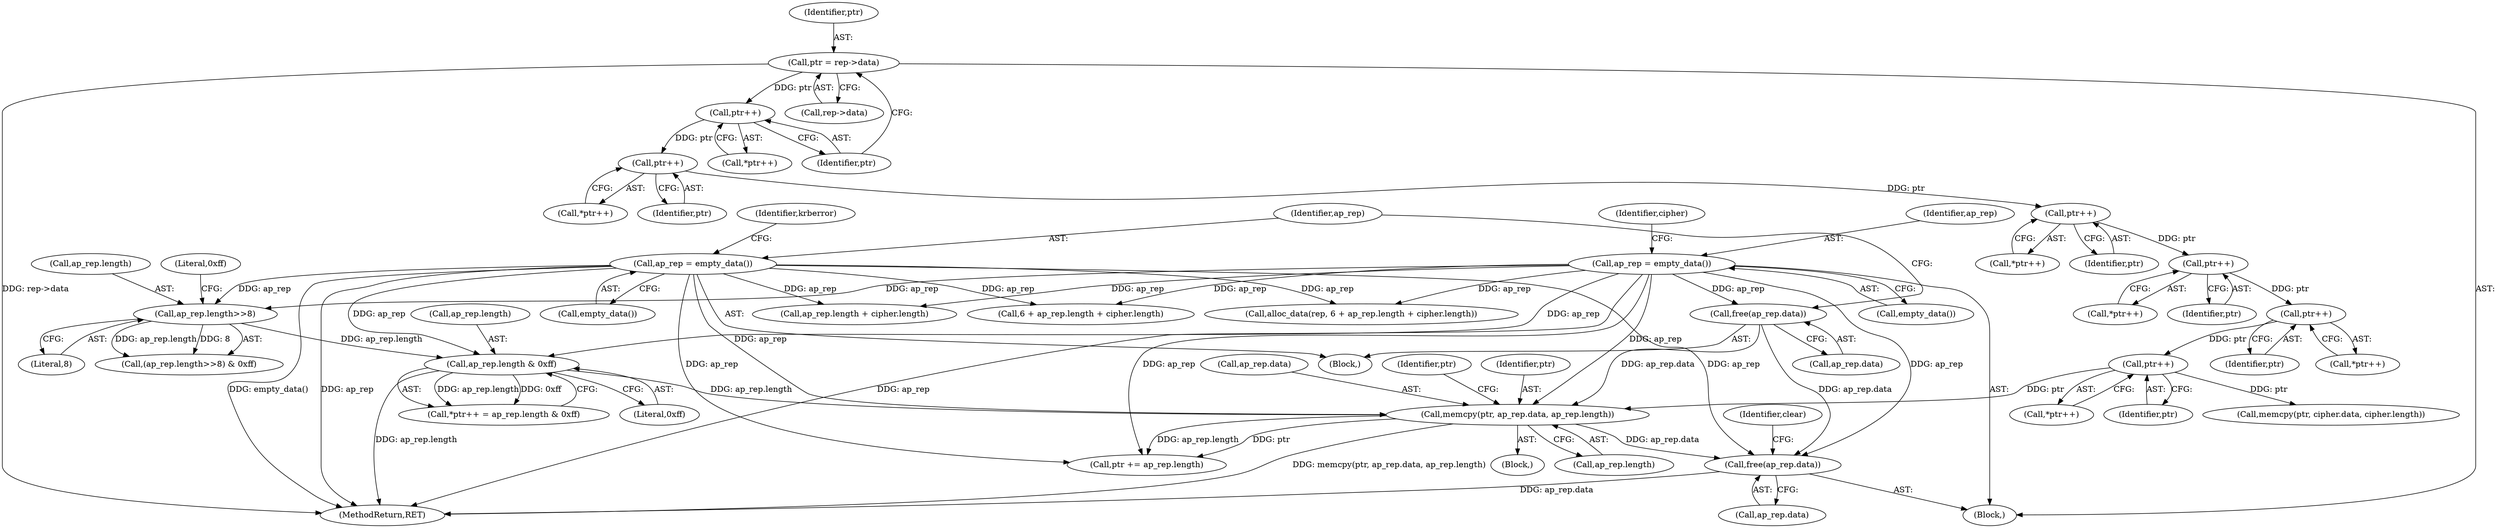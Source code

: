 digraph "0_krb5_cf1a0c411b2668c57c41e9c4efd15ba17b6b322c@API" {
"1001234" [label="(Call,free(ap_rep.data))"];
"1001203" [label="(Call,memcpy(ptr, ap_rep.data, ap_rep.length))"];
"1001191" [label="(Call,ptr++)"];
"1001180" [label="(Call,ptr++)"];
"1001175" [label="(Call,ptr++)"];
"1001170" [label="(Call,ptr++)"];
"1001161" [label="(Call,ptr++)"];
"1001150" [label="(Call,ptr++)"];
"1001143" [label="(Call,ptr = rep->data)"];
"1001017" [label="(Call,free(ap_rep.data))"];
"1000137" [label="(Call,ap_rep = empty_data())"];
"1001021" [label="(Call,ap_rep = empty_data())"];
"1001193" [label="(Call,ap_rep.length & 0xff)"];
"1001183" [label="(Call,ap_rep.length>>8)"];
"1001026" [label="(Identifier,krberror)"];
"1000142" [label="(Identifier,cipher)"];
"1001240" [label="(Identifier,clear)"];
"1000130" [label="(Block,)"];
"1001145" [label="(Call,rep->data)"];
"1000139" [label="(Call,empty_data())"];
"1001208" [label="(Call,ap_rep.length)"];
"1001149" [label="(Call,*ptr++)"];
"1001212" [label="(Identifier,ptr)"];
"1001143" [label="(Call,ptr = rep->data)"];
"1001211" [label="(Call,ptr += ap_rep.length)"];
"1001169" [label="(Call,*ptr++)"];
"1001191" [label="(Call,ptr++)"];
"1001197" [label="(Literal,0xff)"];
"1001204" [label="(Identifier,ptr)"];
"1001017" [label="(Call,free(ap_rep.data))"];
"1001176" [label="(Identifier,ptr)"];
"1001182" [label="(Call,(ap_rep.length>>8) & 0xff)"];
"1001216" [label="(Call,memcpy(ptr, cipher.data, cipher.length))"];
"1001202" [label="(Block,)"];
"1001179" [label="(Call,*ptr++)"];
"1001018" [label="(Call,ap_rep.data)"];
"1001162" [label="(Identifier,ptr)"];
"1001184" [label="(Call,ap_rep.length)"];
"1001203" [label="(Call,memcpy(ptr, ap_rep.data, ap_rep.length))"];
"1001133" [label="(Call,ap_rep.length + cipher.length)"];
"1001170" [label="(Call,ptr++)"];
"1001016" [label="(Block,)"];
"1001144" [label="(Identifier,ptr)"];
"1001174" [label="(Call,*ptr++)"];
"1001194" [label="(Call,ap_rep.length)"];
"1001150" [label="(Call,ptr++)"];
"1001192" [label="(Identifier,ptr)"];
"1001190" [label="(Call,*ptr++)"];
"1001131" [label="(Call,6 + ap_rep.length + cipher.length)"];
"1001180" [label="(Call,ptr++)"];
"1001160" [label="(Call,*ptr++)"];
"1001151" [label="(Identifier,ptr)"];
"1001129" [label="(Call,alloc_data(rep, 6 + ap_rep.length + cipher.length))"];
"1001171" [label="(Identifier,ptr)"];
"1001183" [label="(Call,ap_rep.length>>8)"];
"1001260" [label="(MethodReturn,RET)"];
"1000138" [label="(Identifier,ap_rep)"];
"1001023" [label="(Call,empty_data())"];
"1001193" [label="(Call,ap_rep.length & 0xff)"];
"1001181" [label="(Identifier,ptr)"];
"1001187" [label="(Literal,8)"];
"1001235" [label="(Call,ap_rep.data)"];
"1001022" [label="(Identifier,ap_rep)"];
"1001175" [label="(Call,ptr++)"];
"1001205" [label="(Call,ap_rep.data)"];
"1001161" [label="(Call,ptr++)"];
"1001189" [label="(Call,*ptr++ = ap_rep.length & 0xff)"];
"1001188" [label="(Literal,0xff)"];
"1001234" [label="(Call,free(ap_rep.data))"];
"1000137" [label="(Call,ap_rep = empty_data())"];
"1001021" [label="(Call,ap_rep = empty_data())"];
"1001234" -> "1000130"  [label="AST: "];
"1001234" -> "1001235"  [label="CFG: "];
"1001235" -> "1001234"  [label="AST: "];
"1001240" -> "1001234"  [label="CFG: "];
"1001234" -> "1001260"  [label="DDG: ap_rep.data"];
"1001203" -> "1001234"  [label="DDG: ap_rep.data"];
"1001017" -> "1001234"  [label="DDG: ap_rep.data"];
"1000137" -> "1001234"  [label="DDG: ap_rep"];
"1001021" -> "1001234"  [label="DDG: ap_rep"];
"1001203" -> "1001202"  [label="AST: "];
"1001203" -> "1001208"  [label="CFG: "];
"1001204" -> "1001203"  [label="AST: "];
"1001205" -> "1001203"  [label="AST: "];
"1001208" -> "1001203"  [label="AST: "];
"1001212" -> "1001203"  [label="CFG: "];
"1001203" -> "1001260"  [label="DDG: memcpy(ptr, ap_rep.data, ap_rep.length)"];
"1001191" -> "1001203"  [label="DDG: ptr"];
"1001017" -> "1001203"  [label="DDG: ap_rep.data"];
"1000137" -> "1001203"  [label="DDG: ap_rep"];
"1001021" -> "1001203"  [label="DDG: ap_rep"];
"1001193" -> "1001203"  [label="DDG: ap_rep.length"];
"1001203" -> "1001211"  [label="DDG: ap_rep.length"];
"1001203" -> "1001211"  [label="DDG: ptr"];
"1001191" -> "1001190"  [label="AST: "];
"1001191" -> "1001192"  [label="CFG: "];
"1001192" -> "1001191"  [label="AST: "];
"1001190" -> "1001191"  [label="CFG: "];
"1001180" -> "1001191"  [label="DDG: ptr"];
"1001191" -> "1001216"  [label="DDG: ptr"];
"1001180" -> "1001179"  [label="AST: "];
"1001180" -> "1001181"  [label="CFG: "];
"1001181" -> "1001180"  [label="AST: "];
"1001179" -> "1001180"  [label="CFG: "];
"1001175" -> "1001180"  [label="DDG: ptr"];
"1001175" -> "1001174"  [label="AST: "];
"1001175" -> "1001176"  [label="CFG: "];
"1001176" -> "1001175"  [label="AST: "];
"1001174" -> "1001175"  [label="CFG: "];
"1001170" -> "1001175"  [label="DDG: ptr"];
"1001170" -> "1001169"  [label="AST: "];
"1001170" -> "1001171"  [label="CFG: "];
"1001171" -> "1001170"  [label="AST: "];
"1001169" -> "1001170"  [label="CFG: "];
"1001161" -> "1001170"  [label="DDG: ptr"];
"1001161" -> "1001160"  [label="AST: "];
"1001161" -> "1001162"  [label="CFG: "];
"1001162" -> "1001161"  [label="AST: "];
"1001160" -> "1001161"  [label="CFG: "];
"1001150" -> "1001161"  [label="DDG: ptr"];
"1001150" -> "1001149"  [label="AST: "];
"1001150" -> "1001151"  [label="CFG: "];
"1001151" -> "1001150"  [label="AST: "];
"1001149" -> "1001150"  [label="CFG: "];
"1001143" -> "1001150"  [label="DDG: ptr"];
"1001143" -> "1000130"  [label="AST: "];
"1001143" -> "1001145"  [label="CFG: "];
"1001144" -> "1001143"  [label="AST: "];
"1001145" -> "1001143"  [label="AST: "];
"1001151" -> "1001143"  [label="CFG: "];
"1001143" -> "1001260"  [label="DDG: rep->data"];
"1001017" -> "1001016"  [label="AST: "];
"1001017" -> "1001018"  [label="CFG: "];
"1001018" -> "1001017"  [label="AST: "];
"1001022" -> "1001017"  [label="CFG: "];
"1000137" -> "1001017"  [label="DDG: ap_rep"];
"1000137" -> "1000130"  [label="AST: "];
"1000137" -> "1000139"  [label="CFG: "];
"1000138" -> "1000137"  [label="AST: "];
"1000139" -> "1000137"  [label="AST: "];
"1000142" -> "1000137"  [label="CFG: "];
"1000137" -> "1001260"  [label="DDG: ap_rep"];
"1000137" -> "1001129"  [label="DDG: ap_rep"];
"1000137" -> "1001131"  [label="DDG: ap_rep"];
"1000137" -> "1001133"  [label="DDG: ap_rep"];
"1000137" -> "1001183"  [label="DDG: ap_rep"];
"1000137" -> "1001193"  [label="DDG: ap_rep"];
"1000137" -> "1001211"  [label="DDG: ap_rep"];
"1001021" -> "1001016"  [label="AST: "];
"1001021" -> "1001023"  [label="CFG: "];
"1001022" -> "1001021"  [label="AST: "];
"1001023" -> "1001021"  [label="AST: "];
"1001026" -> "1001021"  [label="CFG: "];
"1001021" -> "1001260"  [label="DDG: empty_data()"];
"1001021" -> "1001260"  [label="DDG: ap_rep"];
"1001021" -> "1001129"  [label="DDG: ap_rep"];
"1001021" -> "1001131"  [label="DDG: ap_rep"];
"1001021" -> "1001133"  [label="DDG: ap_rep"];
"1001021" -> "1001183"  [label="DDG: ap_rep"];
"1001021" -> "1001193"  [label="DDG: ap_rep"];
"1001021" -> "1001211"  [label="DDG: ap_rep"];
"1001193" -> "1001189"  [label="AST: "];
"1001193" -> "1001197"  [label="CFG: "];
"1001194" -> "1001193"  [label="AST: "];
"1001197" -> "1001193"  [label="AST: "];
"1001189" -> "1001193"  [label="CFG: "];
"1001193" -> "1001260"  [label="DDG: ap_rep.length"];
"1001193" -> "1001189"  [label="DDG: ap_rep.length"];
"1001193" -> "1001189"  [label="DDG: 0xff"];
"1001183" -> "1001193"  [label="DDG: ap_rep.length"];
"1001183" -> "1001182"  [label="AST: "];
"1001183" -> "1001187"  [label="CFG: "];
"1001184" -> "1001183"  [label="AST: "];
"1001187" -> "1001183"  [label="AST: "];
"1001188" -> "1001183"  [label="CFG: "];
"1001183" -> "1001182"  [label="DDG: ap_rep.length"];
"1001183" -> "1001182"  [label="DDG: 8"];
}
